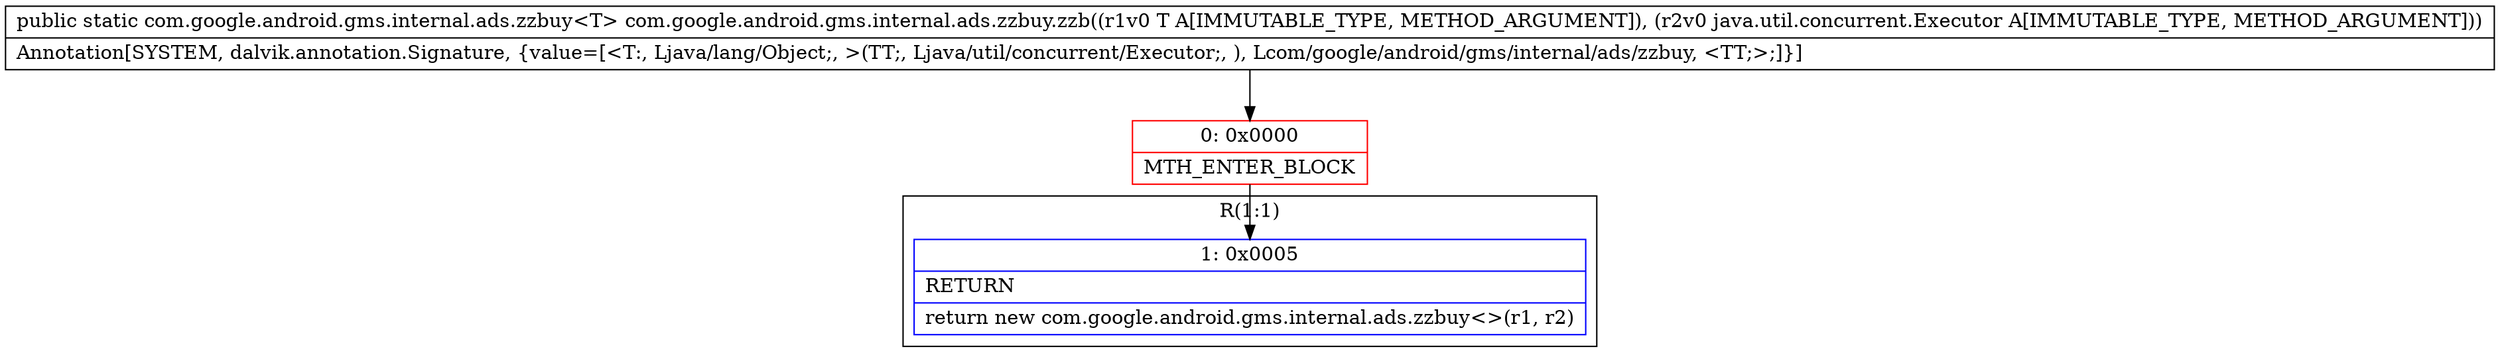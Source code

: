 digraph "CFG forcom.google.android.gms.internal.ads.zzbuy.zzb(Ljava\/lang\/Object;Ljava\/util\/concurrent\/Executor;)Lcom\/google\/android\/gms\/internal\/ads\/zzbuy;" {
subgraph cluster_Region_422661395 {
label = "R(1:1)";
node [shape=record,color=blue];
Node_1 [shape=record,label="{1\:\ 0x0005|RETURN\l|return new com.google.android.gms.internal.ads.zzbuy\<\>(r1, r2)\l}"];
}
Node_0 [shape=record,color=red,label="{0\:\ 0x0000|MTH_ENTER_BLOCK\l}"];
MethodNode[shape=record,label="{public static com.google.android.gms.internal.ads.zzbuy\<T\> com.google.android.gms.internal.ads.zzbuy.zzb((r1v0 T A[IMMUTABLE_TYPE, METHOD_ARGUMENT]), (r2v0 java.util.concurrent.Executor A[IMMUTABLE_TYPE, METHOD_ARGUMENT]))  | Annotation[SYSTEM, dalvik.annotation.Signature, \{value=[\<T:, Ljava\/lang\/Object;, \>(TT;, Ljava\/util\/concurrent\/Executor;, ), Lcom\/google\/android\/gms\/internal\/ads\/zzbuy, \<TT;\>;]\}]\l}"];
MethodNode -> Node_0;
Node_0 -> Node_1;
}

